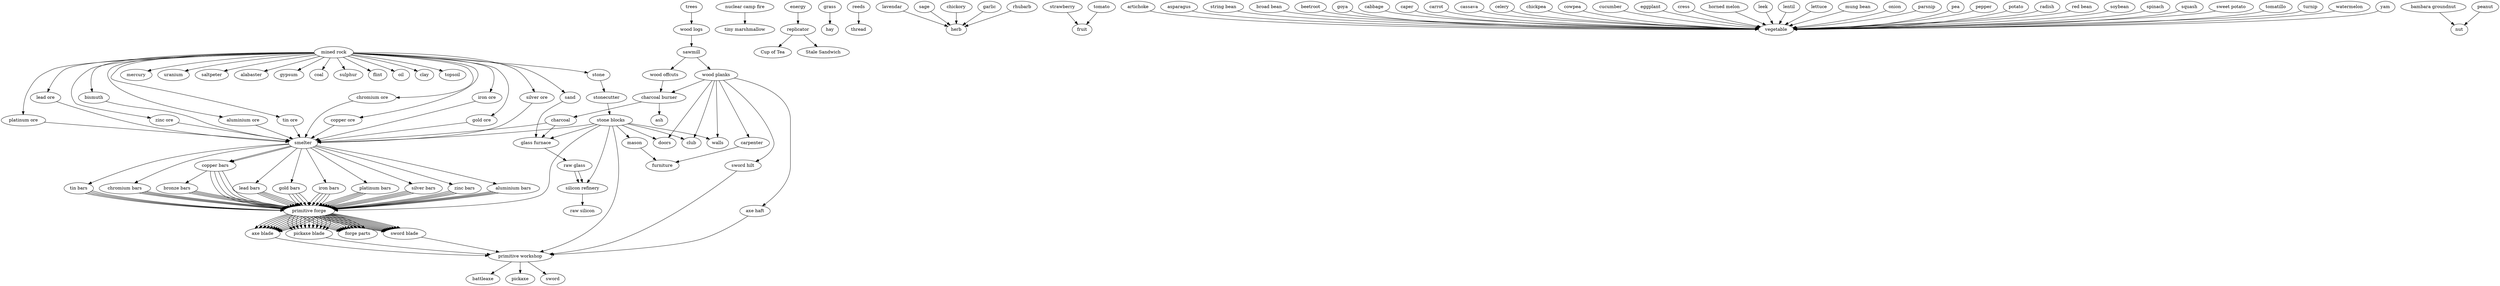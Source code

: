 digraph G {
	trees -> "wood logs" -> sawmill -> "wood planks" -> carpenter -> furniture
	"wood planks" -> "charcoal burner"
	"wood planks" -> walls
	"wood planks" -> doors
	"wood planks" -> club
	"wood planks" -> "axe haft"
	"wood planks" -> "sword hilt"
	sawmill -> "wood offcuts" -> "charcoal burner" -> charcoal
	"charcoal burner" -> ash

	stone -> stonecutter -> "stone blocks" -> mason -> furniture
	"stone blocks" -> "glass furnace"
	"stone blocks" -> smelter
	"stone blocks" -> walls
	"stone blocks" -> doors
	"stone blocks" -> club

	sand -> "glass furnace" -> "raw glass"
	"raw glass" -> "silicon refinery"
	"stone blocks" -> "silicon refinery"
	"raw glass" -> "silicon refinery" -> "raw silicon"

	charcoal -> smelter
	charcoal -> "glass furnace"

	"stone blocks" -> "primitive forge"
	"stone blocks" -> "primitive workshop"

	"mined rock" -> stone
	"mined rock" -> "aluminium ore"
	"mined rock" -> "tin ore"
	"mined rock" -> "chromium ore"
	"mined rock" -> "copper ore"
	"mined rock" -> "lead ore"
	"mined rock" -> "gold ore"
	"mined rock" -> "iron ore"
	"mined rock" -> "platinum ore"
	"mined rock" -> "silver ore"
	"mined rock" -> "zinc ore"
	"mined rock" -> bismuth
	"mined rock" -> mercury
	"mined rock" -> uranium
	"mined rock" -> saltpeter
	"mined rock" -> alabaster
	"mined rock" -> gypsum
	"mined rock" -> coal
	"mined rock" -> sulphur
	"mined rock" -> flint
	"mined rock" -> sand
	"mined rock" -> oil
	"mined rock" -> clay
	"mined rock" -> topsoil

	"aluminium ore" -> smelter -> "aluminium bars"
	"tin ore" -> smelter -> "tin bars"
	"chromium ore" -> smelter -> "chromium bars"
	"copper ore" -> smelter -> "copper bars"
	"lead ore" -> smelter -> "lead bars"
	"gold ore" -> smelter -> "gold bars"
	"iron ore" -> smelter -> "iron bars"
	"platinum ore" -> smelter -> "platinum bars"
	"silver ore" -> smelter -> "silver bars"
	"zinc ore" -> smelter -> "zinc bars"

	bismuth -> smelter -> "copper bars" -> "bronze bars"

	"nuclear camp fire" -> "tiny marshmallow"

	energy -> replicator
	replicator -> "Cup of Tea"
	replicator -> "Stale Sandwich"

	"aluminium bars" -> "primitive forge" -> "axe blade"
	"tin bars" -> "primitive forge" -> "axe blade"
	"chromium bars" -> "primitive forge" -> "axe blade"
	"copper bars" -> "primitive forge" -> "axe blade"
	"lead bars" -> "primitive forge" -> "axe blade"
	"gold bars" -> "primitive forge" -> "axe blade"
	"iron bars" -> "primitive forge" -> "axe blade"
	"platinum bars" -> "primitive forge" -> "axe blade"
	"silver bars" -> "primitive forge" -> "axe blade"
	"zinc bars" -> "primitive forge" -> "axe blade"
	"bronze bars" -> "primitive forge" -> "axe blade"

	"aluminium bars" -> "primitive forge" -> "pickaxe blade"
	"tin bars" -> "primitive forge" -> "pickaxe blade"
	"chromium bars" -> "primitive forge" -> "pickaxe blade"
	"copper bars" -> "primitive forge" -> "pickaxe blade"
	"lead bars" -> "primitive forge" -> "pickaxe blade"
	"gold bars" -> "primitive forge" -> "pickaxe blade"
	"iron bars" -> "primitive forge" -> "pickaxe blade"
	"platinum bars" -> "primitive forge" -> "pickaxe blade"
	"silver bars" -> "primitive forge" -> "pickaxe blade"
	"zinc bars" -> "primitive forge" -> "pickaxe blade"
	"bronze bars" -> "primitive forge" -> "pickaxe blade"

	"aluminium bars" -> "primitive forge" -> "sword blade"
	"tin bars" -> "primitive forge" -> "sword blade"
	"chromium bars" -> "primitive forge" -> "sword blade"
	"copper bars" -> "primitive forge" -> "sword blade"
	"lead bars" -> "primitive forge" -> "sword blade"
	"gold bars" -> "primitive forge" -> "sword blade"
	"iron bars" -> "primitive forge" -> "sword blade"
	"platinum bars" -> "primitive forge" -> "sword blade"
	"silver bars" -> "primitive forge" -> "sword blade"
	"zinc bars" -> "primitive forge" -> "sword blade"
	"bronze bars" -> "primitive forge" -> "sword blade"

	"axe blade" -> "primitive workshop" -> battleaxe
	"axe haft" -> "primitive workshop"
	"pickaxe blade" -> "primitive workshop" -> pickaxe
	"sword blade" -> "primitive workshop" -> sword
	"sword hilt" -> "primitive workshop"

	"aluminium bars" -> "primitive forge" -> "forge parts"
	"tin bars" -> "primitive forge" -> "forge parts"
	"chromium bars" -> "primitive forge" -> "forge parts"
	"copper bars" -> "primitive forge" -> "forge parts"
	"lead bars" -> "primitive forge" -> "forge parts"
	"gold bars" -> "primitive forge" -> "forge parts"
	"iron bars" -> "primitive forge" -> "forge parts"
	"platinum bars" -> "primitive forge" -> "forge parts"
	"silver bars" -> "primitive forge" -> "forge parts"
	"zinc bars" -> "primitive forge" -> "forge parts"
	"bronze bars" -> "primitive forge" -> "forge parts"

	grass -> hay
	reeds -> thread
	lavendar -> herb
	sage -> herb
	strawberry -> fruit
	artichoke -> vegetable
	asparagus -> vegetable
	"bambara groundnut" -> nut
	"string bean" -> vegetable
	"broad bean" -> vegetable
	beetroot -> vegetable
	goya -> vegetable
	cabbage -> vegetable
	caper -> vegetable
	carrot -> vegetable
	cassava -> vegetable
	celery -> vegetable
	chickpea -> vegetable
	chickory -> herb
	cowpea -> vegetable
	cucumber -> vegetable
	eggplant -> vegetable
	cress -> vegetable
	garlic -> herb
	"horned melon" -> vegetable
	leek -> vegetable
	lentil -> vegetable
	lettuce -> vegetable
	"mung bean" -> vegetable
	onion -> vegetable
	parsnip -> vegetable
	pea -> vegetable
	peanut -> nut
	pepper -> vegetable
	potato -> vegetable
	radish -> vegetable
	"red bean" -> vegetable
	rhubarb -> herb
	soybean -> vegetable
	spinach -> vegetable
	squash -> vegetable
	"sweet potato" -> vegetable
	tomato -> fruit
	tomatillo -> vegetable
	turnip -> vegetable
	watermelon -> vegetable
	yam -> vegetable
}
